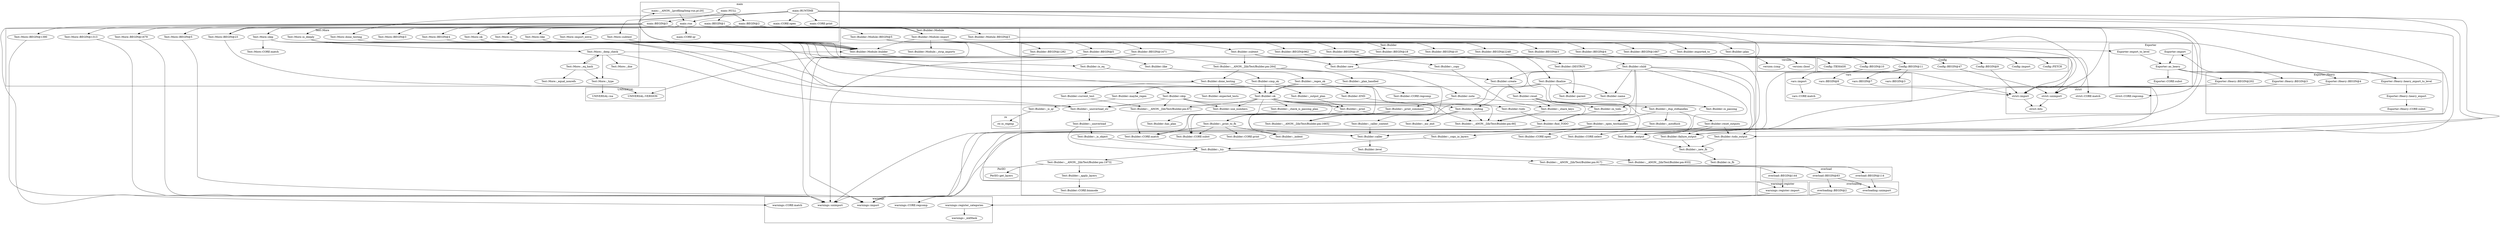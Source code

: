 digraph {
graph [overlap=false]
subgraph cluster_Test_Builder_Module {
	label="Test::Builder::Module";
	"Test::Builder::Module::BEGIN@3";
	"Test::Builder::Module::builder";
	"Test::Builder::Module::BEGIN@5";
	"Test::Builder::Module::_strip_imports";
	"Test::Builder::Module::import";
}
subgraph cluster_warnings {
	label="warnings";
	"warnings::CORE:match";
	"warnings::unimport";
	"warnings::CORE:regcomp";
	"warnings::register_categories";
	"warnings::import";
	"warnings::_mkMask";
}
subgraph cluster_Exporter {
	label="Exporter";
	"Exporter::export";
	"Exporter::export_to_level";
	"Exporter::CORE:subst";
	"Exporter::as_heavy";
}
subgraph cluster_overloading {
	label="overloading";
	"overloading::unimport";
	"overloading::BEGIN@2";
}
subgraph cluster_re {
	label="re";
	"re::is_regexp";
}
subgraph cluster_Exporter_Heavy {
	label="Exporter::Heavy";
	"Exporter::Heavy::heavy_export_to_level";
	"Exporter::Heavy::BEGIN@3";
	"Exporter::Heavy::BEGIN@4";
	"Exporter::Heavy::CORE:subst";
	"Exporter::Heavy::BEGIN@202";
	"Exporter::Heavy::heavy_export";
}
subgraph cluster_UNIVERSAL {
	label="UNIVERSAL";
	"UNIVERSAL::VERSION";
	"UNIVERSAL::isa";
}
subgraph cluster_version {
	label="version";
	"version::(bool";
	"version::(cmp";
}
subgraph cluster_Test_Builder {
	label="Test::Builder";
	"Test::Builder::__ANON__[lib/Test/Builder.pm:264]";
	"Test::Builder::BEGIN@2248";
	"Test::Builder::note";
	"Test::Builder::_output_plan";
	"Test::Builder::_indent";
	"Test::Builder::BEGIN@3";
	"Test::Builder::_autoflush";
	"Test::Builder::_open_testhandles";
	"Test::Builder::__ANON__[lib/Test/Builder.pm:1665]";
	"Test::Builder::_try";
	"Test::Builder::use_numbers";
	"Test::Builder::find_TODO";
	"Test::Builder::CORE:match";
	"Test::Builder::BEGIN@5";
	"Test::Builder::_copy";
	"Test::Builder::BEGIN@10";
	"Test::Builder::_print_comment";
	"Test::Builder::expected_tests";
	"Test::Builder::_my_exit";
	"Test::Builder::BEGIN@4";
	"Test::Builder::output";
	"Test::Builder::__ANON__[lib/Test/Builder.pm:933]";
	"Test::Builder::is_eq";
	"Test::Builder::_new_fh";
	"Test::Builder::BEGIN@18";
	"Test::Builder::in_todo";
	"Test::Builder::skip";
	"Test::Builder::CORE:open";
	"Test::Builder::caller";
	"Test::Builder::_plan_handled";
	"Test::Builder::plan";
	"Test::Builder::parent";
	"Test::Builder::BEGIN@1667";
	"Test::Builder::child";
	"Test::Builder::__ANON__[lib/Test/Builder.pm:67]";
	"Test::Builder::BEGIN@19";
	"Test::Builder::_apply_layers";
	"Test::Builder::name";
	"Test::Builder::CORE:binmode";
	"Test::Builder::exported_to";
	"Test::Builder::failure_output";
	"Test::Builder::subtest";
	"Test::Builder::__ANON__[lib/Test/Builder.pm:917]";
	"Test::Builder::_regex_ok";
	"Test::Builder::_print_to_fh";
	"Test::Builder::todo_output";
	"Test::Builder::new";
	"Test::Builder::_dup_stdhandles";
	"Test::Builder::like";
	"Test::Builder::DESTROY";
	"Test::Builder::_is_object";
	"Test::Builder::is_passing";
	"Test::Builder::is_fh";
	"Test::Builder::_is_qr";
	"Test::Builder::BEGIN@1471";
	"Test::Builder::todo";
	"Test::Builder::reset";
	"Test::Builder::__ANON__[lib/Test/Builder.pm:66]";
	"Test::Builder::_unoverload";
	"Test::Builder::current_test";
	"Test::Builder::_unoverload_str";
	"Test::Builder::finalize";
	"Test::Builder::__ANON__[lib/Test/Builder.pm:1973]";
	"Test::Builder::CORE:print";
	"Test::Builder::CORE:select";
	"Test::Builder::has_plan";
	"Test::Builder::_copy_io_layers";
	"Test::Builder::cmp_ok";
	"Test::Builder::CORE:regcomp";
	"Test::Builder::create";
	"Test::Builder::_print";
	"Test::Builder::BEGIN@962";
	"Test::Builder::_share_keys";
	"Test::Builder::BEGIN@1282";
	"Test::Builder::_ending";
	"Test::Builder::done_testing";
	"Test::Builder::reset_outputs";
	"Test::Builder::maybe_regex";
	"Test::Builder::CORE:subst";
	"Test::Builder::ok";
	"Test::Builder::END";
	"Test::Builder::level";
	"Test::Builder::_caller_context";
	"Test::Builder::_check_is_passing_plan";
}
subgraph cluster_PerlIO {
	label="PerlIO";
	"PerlIO::get_layers";
}
subgraph cluster_overload {
	label="overload";
	"overload::BEGIN@83";
	"overload::BEGIN@144";
	"overload::BEGIN@114";
}
subgraph cluster_vars {
	label="vars";
	"vars::CORE:match";
	"vars::BEGIN@3";
	"vars::BEGIN@8";
	"vars::import";
	"vars::BEGIN@7";
}
subgraph cluster_strict {
	label="strict";
	"strict::CORE:regcomp";
	"strict::bits";
	"strict::CORE:match";
	"strict::unimport";
	"strict::import";
}
subgraph cluster_Config {
	label="Config";
	"Config::BEGIN@10";
	"Config::BEGIN@47";
	"Config::BEGIN@11";
	"Config::TIEHASH";
	"Config::import";
	"Config::FETCH";
	"Config::BEGIN@9";
}
subgraph cluster_Test_More {
	label="Test::More";
	"Test::More::done_testing";
	"Test::More::is_deeply";
	"Test::More::BEGIN@23";
	"Test::More::BEGIN@1313";
	"Test::More::_type";
	"Test::More::BEGIN@1679";
	"Test::More::BEGIN@5";
	"Test::More::import_extra";
	"Test::More::BEGIN@3";
	"Test::More::BEGIN@1390";
	"Test::More::skip";
	"Test::More::is";
	"Test::More::_eq_hash";
	"Test::More::_equal_nonrefs";
	"Test::More::BEGIN@4";
	"Test::More::subtest";
	"Test::More::CORE:match";
	"Test::More::ok";
	"Test::More::_dne";
	"Test::More::like";
	"Test::More::_deep_check";
}
subgraph cluster_warnings_register {
	label="warnings::register";
	"warnings::register::import";
}
subgraph cluster_main {
	label="main";
	"main::NULL";
	"main::BEGIN@1";
	"main::run";
	"main::CORE:print";
	"main::BEGIN@2";
	"main::CORE:qr";
	"main::__ANON__[profiling/long-run.pl:20]";
	"main::RUNTIME";
	"main::CORE:open";
	"main::BEGIN@3";
}
"main::RUNTIME" -> "Test::Builder::failure_output";
"Test::Builder::child" -> "Test::Builder::failure_output";
"Test::Builder::reset_outputs" -> "Test::Builder::failure_output";
"main::RUNTIME" -> "main::CORE:open";
"Test::Builder::Module::import" -> "Test::Builder::exported_to";
"Test::Builder::_try" -> "Test::Builder::__ANON__[lib/Test/Builder.pm:917]";
"Test::Builder::__ANON__[lib/Test/Builder.pm:1973]" -> "Test::Builder::_apply_layers";
"Test::Builder::Module::import" -> "Exporter::export_to_level";
"Test::Builder::child" -> "Test::Builder::name";
"Test::Builder::finalize" -> "Test::Builder::name";
"Test::Builder::__ANON__[lib/Test/Builder.pm:264]" -> "Test::Builder::_plan_handled";
"Test::Builder::BEGIN@19" -> "Config::TIEHASH";
"Test::Builder::_open_testhandles" -> "Test::Builder::CORE:open";
"warnings::register::import" -> "warnings::register_categories";
"Test::More::skip" -> "Test::Builder::skip";
"Test::Builder::Module::BEGIN@5" -> "Test::Builder::BEGIN@18";
"Test::Builder::__ANON__[lib/Test/Builder.pm:917]" -> "overload::BEGIN@144";
"Test::Builder::Module::BEGIN@5" -> "Test::Builder::BEGIN@1667";
"main::RUNTIME" -> "Test::More::subtest";
"Test::More::_deep_check" -> "Test::More::_eq_hash";
"main::RUNTIME" -> "Test::Builder::output";
"Test::Builder::reset_outputs" -> "Test::Builder::output";
"Test::Builder::child" -> "Test::Builder::output";
"Test::Builder::note" -> "Test::Builder::output";
"Test::Builder::_print" -> "Test::Builder::output";
"Test::Builder::Module::BEGIN@5" -> "Test::Builder::BEGIN@4";
"Test::Builder::done_testing" -> "Test::Builder::expected_tests";
"Test::Builder::todo_output" -> "Test::Builder::_new_fh";
"Test::Builder::failure_output" -> "Test::Builder::_new_fh";
"Test::Builder::output" -> "Test::Builder::_new_fh";
"Test::Builder::Module::import" -> "Test::Builder::Module::_strip_imports";
"main::BEGIN@1" -> "strict::CORE:match";
"Test::Builder::__ANON__[lib/Test/Builder.pm:917]" -> "overload::BEGIN@114";
"vars::import" -> "vars::CORE:match";
"Config::BEGIN@11" -> "vars::BEGIN@8";
"Test::Builder::todo" -> "Test::Builder::find_TODO";
"Test::Builder::subtest" -> "Test::Builder::find_TODO";
"Test::Builder::child" -> "Test::Builder::find_TODO";
"Test::Builder::in_todo" -> "Test::Builder::find_TODO";
"Test::Builder::Module::BEGIN@5" -> "Test::Builder::BEGIN@10";
"Test::Builder::note" -> "Test::Builder::_print_comment";
"main::BEGIN@3" -> "Test::More::BEGIN@1679";
"Test::Builder::_print_comment" -> "Test::Builder::__ANON__[lib/Test/Builder.pm:1665]";
"Test::Builder::_ending" -> "Test::Builder::__ANON__[lib/Test/Builder.pm:1665]";
"main::NULL" -> "main::BEGIN@2";
"Test::More::_eq_hash" -> "Test::More::_type";
"Test::More::_deep_check" -> "Test::More::_type";
"Test::Builder::child" -> "Test::Builder::_indent";
"Test::Builder::_print_to_fh" -> "Test::Builder::_indent";
"Test::More::_deep_check" -> "Test::More::_dne";
"Test::Builder::Module::BEGIN@5" -> "Test::Builder::BEGIN@3";
"Config::BEGIN@11" -> "vars::import";
"Test::More::BEGIN@23" -> "Test::Builder::Module::BEGIN@5";
"Test::Builder::Module::import" -> "Test::More::import_extra";
"Test::Builder::__ANON__[lib/Test/Builder.pm:917]" -> "overload::BEGIN@83";
"Test::More::BEGIN@23" -> "Test::Builder::Module::BEGIN@3";
"Test::Builder::ok" -> "Test::Builder::_check_is_passing_plan";
"Test::Builder::__ANON__[lib/Test/Builder.pm:264]" -> "main::__ANON__[profiling/long-run.pl:20]";
"Exporter::export_to_level" -> "Exporter::as_heavy";
"Exporter::export" -> "Exporter::as_heavy";
"main::RUNTIME" -> "Test::Builder::END";
"Exporter::as_heavy" -> "Exporter::CORE:subst";
"main::BEGIN@2" -> "warnings::CORE:regcomp";
"Test::Builder::cmp_ok" -> "Test::Builder::ok";
"Test::More::ok" -> "Test::Builder::ok";
"Test::More::is_deeply" -> "Test::Builder::ok";
"Test::Builder::_regex_ok" -> "Test::Builder::ok";
"Test::Builder::finalize" -> "Test::Builder::ok";
"Test::Builder::_dup_stdhandles" -> "Test::Builder::reset_outputs";
"main::BEGIN@3" -> "Test::More::BEGIN@1313";
"Exporter::Heavy::BEGIN@202" -> "warnings::unimport";
"Test::More::BEGIN@1679" -> "warnings::unimport";
"Test::Builder::BEGIN@1282" -> "warnings::unimport";
"Test::More::BEGIN@1313" -> "warnings::unimport";
"Test::Builder::BEGIN@1471" -> "warnings::unimport";
"Test::More::BEGIN@1390" -> "warnings::unimport";
"Test::Builder::BEGIN@962" -> "warnings::unimport";
"Test::Builder::Module::BEGIN@5" -> "Test::Builder::BEGIN@962";
"Test::Builder::reset" -> "Test::Builder::_share_keys";
"Test::Builder::_copy" -> "Test::Builder::_share_keys";
"Test::Builder::END" -> "Test::Builder::_ending";
"Test::Builder::finalize" -> "Test::Builder::_ending";
"main::run" -> "main::CORE:qr";
"Test::Builder::BEGIN@19" -> "Config::BEGIN@10";
"Test::Builder::_open_testhandles" -> "Test::Builder::_copy_io_layers";
"Test::Builder::is_eq" -> "Test::Builder::cmp_ok";
"Test::Builder::_check_is_passing_plan" -> "Test::Builder::has_plan";
"Test::Builder::_print_to_fh" -> "Test::Builder::CORE:print";
"Test::Builder::_output_plan" -> "Test::Builder::_print";
"Test::Builder::skip" -> "Test::Builder::_print";
"Test::Builder::ok" -> "Test::Builder::_print";
"Test::Builder::_is_qr" -> "re::is_regexp";
"Test::Builder::new" -> "Test::Builder::create";
"Test::Builder::child" -> "Test::Builder::create";
"Exporter::Heavy::heavy_export_to_level" -> "Exporter::Heavy::heavy_export";
"Test::Builder::_regex_ok" -> "Test::Builder::CORE:regcomp";
"Exporter::Heavy::heavy_export" -> "Exporter::Heavy::CORE:subst";
"Test::Builder::subtest" -> "Test::Builder::finalize";
"Test::Builder::ok" -> "Test::Builder::_unoverload_str";
"Test::More::is_deeply" -> "Test::Builder::_unoverload_str";
"Test::More::_deep_check" -> "Test::Builder::_unoverload_str";
"Test::Builder::skip" -> "Test::Builder::_unoverload_str";
"Test::Builder::maybe_regex" -> "Test::Builder::_is_qr";
"Test::Builder::BEGIN@19" -> "Config::import";
"main::RUNTIME" -> "Test::More::done_testing";
"main::run" -> "Test::More::is_deeply";
"Test::Builder::ok" -> "Test::Builder::todo";
"Test::Builder::BEGIN@18" -> "Config::FETCH";
"Test::Builder::BEGIN@19" -> "Config::BEGIN@11";
"Test::Builder::subtest" -> "Test::Builder::DESTROY";
"Test::More::like" -> "Test::Builder::like";
"Test::Builder::reset" -> "Test::Builder::_dup_stdhandles";
"Test::Builder::child" -> "Test::Builder::todo_output";
"Test::Builder::reset_outputs" -> "Test::Builder::todo_output";
"main::RUNTIME" -> "Test::Builder::todo_output";
"overload::BEGIN@114" -> "overloading::unimport";
"overload::BEGIN@83" -> "overloading::unimport";
"main::NULL" -> "main::BEGIN@1";
"Test::More::_deep_check" -> "Test::Builder::Module::builder";
"Test::More::ok" -> "Test::Builder::Module::builder";
"Test::More::like" -> "Test::Builder::Module::builder";
"Test::More::subtest" -> "Test::Builder::Module::builder";
"Test::Builder::Module::import" -> "Test::Builder::Module::builder";
"Test::More::is" -> "Test::Builder::Module::builder";
"Test::More::skip" -> "Test::Builder::Module::builder";
"Test::More::done_testing" -> "Test::Builder::Module::builder";
"Test::More::is_deeply" -> "Test::Builder::Module::builder";
"Config::BEGIN@11" -> "vars::BEGIN@7";
"Test::Builder::BEGIN@1667" -> "strict::unimport";
"Exporter::Heavy::BEGIN@4" -> "strict::unimport";
"Test::Builder::BEGIN@2248" -> "strict::unimport";
"Config::BEGIN@47" -> "strict::unimport";
"vars::BEGIN@7" -> "warnings::register::import";
"overload::BEGIN@144" -> "warnings::register::import";
"Test::Builder::BEGIN@19" -> "Config::BEGIN@47";
"Test::Builder::_apply_layers" -> "Test::Builder::CORE:binmode";
"Test::Builder::like" -> "Test::Builder::_regex_ok";
"Exporter::as_heavy" -> "Exporter::Heavy::BEGIN@4";
"Test::More::subtest" -> "Test::Builder::subtest";
"Test::Builder::Module::BEGIN@5" -> "Test::Builder::BEGIN@19";
"Test::Builder::subtest" -> "Test::Builder::child";
"Test::Builder::current_test" -> "Test::Builder::__ANON__[lib/Test/Builder.pm:67]";
"Test::Builder::ok" -> "Test::Builder::__ANON__[lib/Test/Builder.pm:67]";
"Test::Builder::skip" -> "Test::Builder::__ANON__[lib/Test/Builder.pm:67]";
"Exporter::Heavy::BEGIN@3" -> "strict::import";
"Test::More::BEGIN@4" -> "strict::import";
"Test::Builder::Module::BEGIN@3" -> "strict::import";
"Test::Builder::BEGIN@4" -> "strict::import";
"vars::BEGIN@8" -> "strict::import";
"Config::BEGIN@9" -> "strict::import";
"main::BEGIN@1" -> "strict::import";
"overloading::BEGIN@2" -> "warnings::import";
"Test::Builder::BEGIN@5" -> "warnings::import";
"Test::More::BEGIN@5" -> "warnings::import";
"main::BEGIN@2" -> "warnings::import";
"Config::BEGIN@10" -> "warnings::import";
"main::BEGIN@1" -> "strict::CORE:regcomp";
"Test::Builder::BEGIN@19" -> "Config::BEGIN@9";
"Exporter::Heavy::heavy_export_to_level" -> "Exporter::export";
"Test::Builder::cmp_ok" -> "Test::Builder::caller";
"Test::Builder::find_TODO" -> "Test::Builder::caller";
"Test::Builder::_caller_context" -> "Test::Builder::caller";
"Test::Builder::child" -> "Test::Builder::in_todo";
"Test::Builder::ok" -> "Test::Builder::in_todo";
"main::run" -> "Test::More::like";
"main::run" -> "Test::More::ok";
"Test::Builder::BEGIN@19" -> "version::(cmp";
"Test::More::_eq_hash" -> "Test::More::_deep_check";
"Test::More::is_deeply" -> "Test::More::_deep_check";
"Test::Builder::Module::BEGIN@5" -> "UNIVERSAL::VERSION";
"Test::More::BEGIN@23" -> "UNIVERSAL::VERSION";
"Test::Builder::DESTROY" -> "Test::Builder::parent";
"Test::Builder::finalize" -> "Test::Builder::parent";
"Test::Builder::Module::import" -> "Test::Builder::plan";
"Test::Builder::BEGIN@19" -> "version::(bool";
"main::BEGIN@3" -> "Test::More::BEGIN@1390";
"main::run" -> "Test::More::is";
"warnings::register_categories" -> "warnings::_mkMask";
"Test::Builder::_ending" -> "Test::Builder::_my_exit";
"Test::Builder::_try" -> "Test::Builder::__ANON__[lib/Test/Builder.pm:933]";
"Test::More::is" -> "Test::Builder::is_eq";
"Test::Builder::ok" -> "Test::Builder::CORE:match";
"Test::Builder::_regex_ok" -> "Test::Builder::CORE:match";
"Test::Builder::_print_to_fh" -> "Test::Builder::CORE:match";
"Test::Builder::subtest" -> "Test::Builder::_copy";
"Test::Builder::Module::BEGIN@5" -> "Test::Builder::BEGIN@5";
"Test::Builder::_dup_stdhandles" -> "Test::Builder::_open_testhandles";
"Test::Builder::skip" -> "Test::Builder::use_numbers";
"Test::Builder::ok" -> "Test::Builder::use_numbers";
"Test::Builder::_copy_io_layers" -> "Test::Builder::_try";
"Test::Builder::_unoverload" -> "Test::Builder::_try";
"Test::Builder::_is_object" -> "Test::Builder::_try";
"Test::More::skip" -> "Test::More::CORE:match";
"main::NULL" -> "main::BEGIN@3";
"Test::Builder::done_testing" -> "Test::Builder::_output_plan";
"Test::Builder::_dup_stdhandles" -> "Test::Builder::_autoflush";
"main::run" -> "Test::More::skip";
"Test::Builder::Module::BEGIN@5" -> "Test::Builder::BEGIN@2248";
"main::RUNTIME" -> "main::CORE:print";
"Test::Builder::subtest" -> "Test::Builder::__ANON__[lib/Test/Builder.pm:264]";
"main::__ANON__[profiling/long-run.pl:20]" -> "main::run";
"main::RUNTIME" -> "main::run";
"Test::Builder::__ANON__[lib/Test/Builder.pm:264]" -> "Test::Builder::note";
"Config::BEGIN@11" -> "vars::BEGIN@3";
"Test::Builder::_print_to_fh" -> "Test::Builder::CORE:subst";
"Test::Builder::ok" -> "Test::Builder::CORE:subst";
"Test::Builder::_print_comment" -> "Test::Builder::CORE:subst";
"Exporter::as_heavy" -> "Exporter::Heavy::BEGIN@3";
"Test::Builder::_regex_ok" -> "Test::Builder::_caller_context";
"Test::Builder::caller" -> "Test::Builder::level";
"Test::Builder::__ANON__[lib/Test/Builder.pm:1973]" -> "PerlIO::get_layers";
"strict::import" -> "strict::bits";
"strict::unimport" -> "strict::bits";
"Exporter::as_heavy" -> "Exporter::Heavy::BEGIN@202";
"main::BEGIN@3" -> "Test::Builder::Module::import";
"Test::More::BEGIN@23" -> "Test::Builder::Module::import";
"Test::Builder::_regex_ok" -> "Test::Builder::maybe_regex";
"Test::Builder::__ANON__[lib/Test/Builder.pm:264]" -> "Test::Builder::done_testing";
"Test::More::done_testing" -> "Test::Builder::done_testing";
"main::BEGIN@3" -> "Test::More::BEGIN@23";
"main::BEGIN@2" -> "warnings::CORE:match";
"Test::Builder::Module::BEGIN@5" -> "Test::Builder::BEGIN@1282";
"main::BEGIN@3" -> "Test::More::BEGIN@3";
"Test::Builder::_autoflush" -> "Test::Builder::CORE:select";
"Test::More::_eq_hash" -> "Test::More::_equal_nonrefs";
"main::BEGIN@3" -> "Test::More::BEGIN@4";
"Test::Builder::_unoverload_str" -> "Test::Builder::_unoverload";
"Test::Builder::Module::import" -> "Exporter::Heavy::heavy_export_to_level";
"Test::Builder::_try" -> "Test::Builder::__ANON__[lib/Test/Builder.pm:1973]";
"main::BEGIN@3" -> "Test::More::BEGIN@5";
"Test::Builder::done_testing" -> "Test::Builder::current_test";
"Test::Builder::Module::BEGIN@5" -> "Test::Builder::BEGIN@1471";
"Test::Builder::_new_fh" -> "Test::Builder::is_fh";
"Test::Builder::reset" -> "Test::Builder::is_passing";
"Test::Builder::finalize" -> "Test::Builder::is_passing";
"Test::Builder::create" -> "Test::Builder::reset";
"Test::Builder::ok" -> "Test::Builder::__ANON__[lib/Test/Builder.pm:66]";
"Test::Builder::reset" -> "Test::Builder::__ANON__[lib/Test/Builder.pm:66]";
"Test::Builder::_ending" -> "Test::Builder::__ANON__[lib/Test/Builder.pm:66]";
"Test::Builder::skip" -> "Test::Builder::__ANON__[lib/Test/Builder.pm:66]";
"Test::Builder::_share_keys" -> "Test::Builder::__ANON__[lib/Test/Builder.pm:66]";
"Test::More::_type" -> "UNIVERSAL::isa";
"Test::Builder::_unoverload" -> "Test::Builder::_is_object";
"overload::BEGIN@83" -> "overloading::BEGIN@2";
"Test::Builder::_print" -> "Test::Builder::_print_to_fh";
"Test::Builder::_print_comment" -> "Test::Builder::_print_to_fh";
"Test::Builder::Module::BEGIN@5" -> "Test::Builder::new";
"Test::Builder::Module::builder" -> "Test::Builder::new";
"main::RUNTIME" -> "Test::Builder::new";
}

